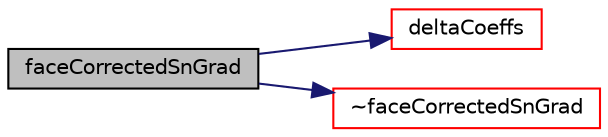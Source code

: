digraph "faceCorrectedSnGrad"
{
  bgcolor="transparent";
  edge [fontname="Helvetica",fontsize="10",labelfontname="Helvetica",labelfontsize="10"];
  node [fontname="Helvetica",fontsize="10",shape=record];
  rankdir="LR";
  Node1 [label="faceCorrectedSnGrad",height=0.2,width=0.4,color="black", fillcolor="grey75", style="filled", fontcolor="black"];
  Node1 -> Node2 [color="midnightblue",fontsize="10",style="solid",fontname="Helvetica"];
  Node2 [label="deltaCoeffs",height=0.2,width=0.4,color="red",URL="$a00733.html#a5770fb49eaa93c2e54fc2848d6f7a5b1",tooltip="Return the interpolation weighting factors for the given field. "];
  Node1 -> Node3 [color="midnightblue",fontsize="10",style="solid",fontname="Helvetica"];
  Node3 [label="~faceCorrectedSnGrad",height=0.2,width=0.4,color="red",URL="$a00733.html#ae0a076b59ab49adb8c81656cd0cf774c",tooltip="Destructor. "];
}
